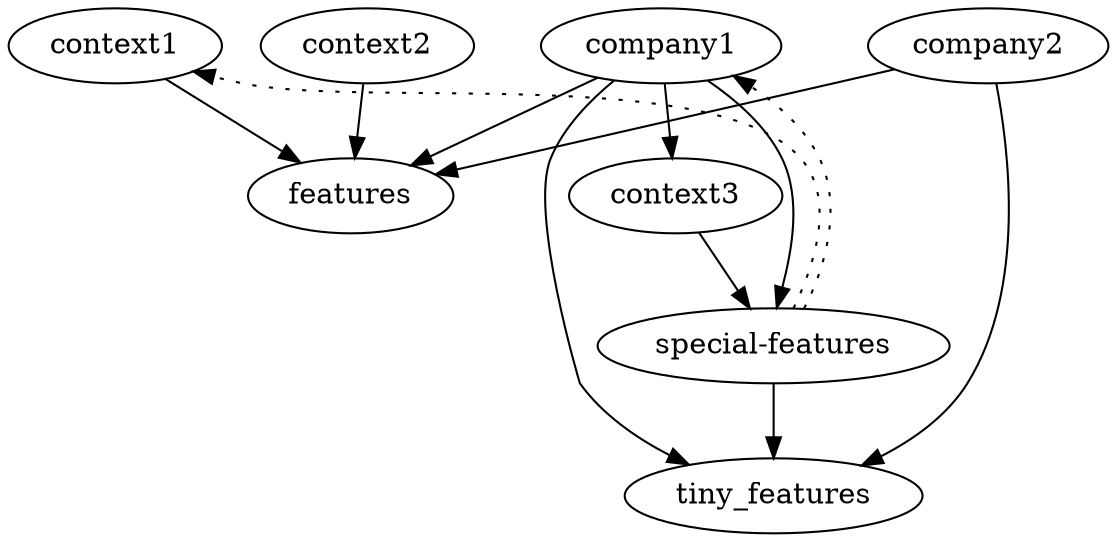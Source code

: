 digraph asterisk {
  "context1" [label="context1"];
  "context2" [label="context2"];
  "context3" [label="context3"];
  "company1" [label="company1"];
  "features" [label="features"];
  "special-features" [label="special-features"];
  "tiny_features" [label="tiny_features"];
  "company2" [label="company2"];

  "context1" -> "features";
  "context2" -> "features";
  "context3" -> "special-features";
  "company1" -> "features";
  "company1" -> "special-features";
  "company1" -> "tiny_features";
  "company1" -> "context3";
  "special-features" -> "tiny_features";
  "special-features" -> "context1" [style="dotted", constraint=false];
  "special-features" -> "company1" [style="dotted", constraint=false];
  "company2" -> "features";
  "company2" -> "tiny_features";
}
